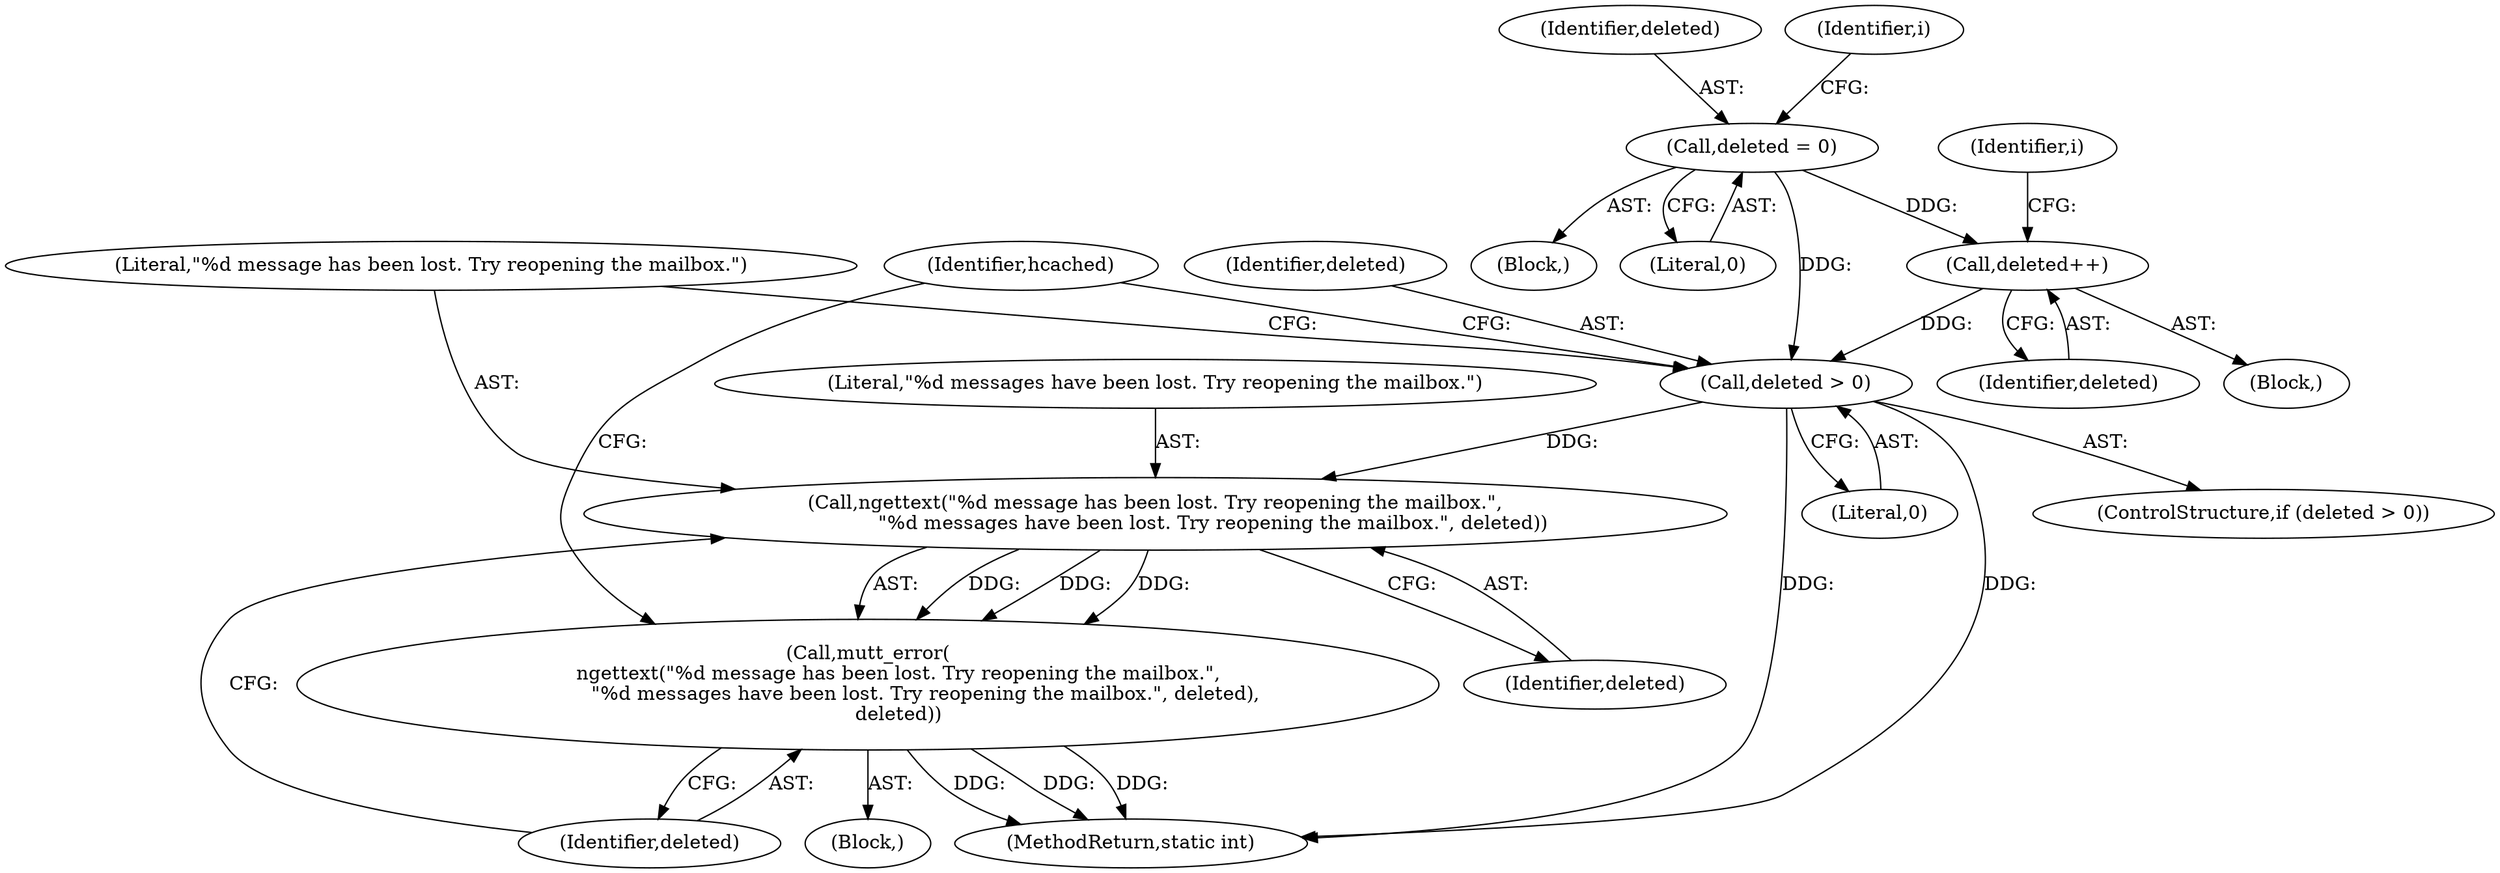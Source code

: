 digraph "0_neomutt_9bfab35522301794483f8f9ed60820bdec9be59e_1@API" {
"1000260" [label="(Call,deleted = 0)"];
"1000290" [label="(Call,deleted++)"];
"1000293" [label="(Call,deleted > 0)"];
"1000298" [label="(Call,ngettext(\"%d message has been lost. Try reopening the mailbox.\",\n                   \"%d messages have been lost. Try reopening the mailbox.\", deleted))"];
"1000297" [label="(Call,mutt_error(\n          ngettext(\"%d message has been lost. Try reopening the mailbox.\",\n                   \"%d messages have been lost. Try reopening the mailbox.\", deleted),\n          deleted))"];
"1000613" [label="(MethodReturn,static int)"];
"1000300" [label="(Literal,\"%d messages have been lost. Try reopening the mailbox.\")"];
"1000295" [label="(Literal,0)"];
"1000261" [label="(Identifier,deleted)"];
"1000302" [label="(Identifier,deleted)"];
"1000294" [label="(Identifier,deleted)"];
"1000280" [label="(Block,)"];
"1000297" [label="(Call,mutt_error(\n          ngettext(\"%d message has been lost. Try reopening the mailbox.\",\n                   \"%d messages have been lost. Try reopening the mailbox.\", deleted),\n          deleted))"];
"1000256" [label="(Block,)"];
"1000296" [label="(Block,)"];
"1000291" [label="(Identifier,deleted)"];
"1000292" [label="(ControlStructure,if (deleted > 0))"];
"1000264" [label="(Identifier,i)"];
"1000299" [label="(Literal,\"%d message has been lost. Try reopening the mailbox.\")"];
"1000290" [label="(Call,deleted++)"];
"1000262" [label="(Literal,0)"];
"1000260" [label="(Call,deleted = 0)"];
"1000305" [label="(Identifier,hcached)"];
"1000301" [label="(Identifier,deleted)"];
"1000267" [label="(Identifier,i)"];
"1000298" [label="(Call,ngettext(\"%d message has been lost. Try reopening the mailbox.\",\n                   \"%d messages have been lost. Try reopening the mailbox.\", deleted))"];
"1000293" [label="(Call,deleted > 0)"];
"1000260" -> "1000256"  [label="AST: "];
"1000260" -> "1000262"  [label="CFG: "];
"1000261" -> "1000260"  [label="AST: "];
"1000262" -> "1000260"  [label="AST: "];
"1000264" -> "1000260"  [label="CFG: "];
"1000260" -> "1000290"  [label="DDG: "];
"1000260" -> "1000293"  [label="DDG: "];
"1000290" -> "1000280"  [label="AST: "];
"1000290" -> "1000291"  [label="CFG: "];
"1000291" -> "1000290"  [label="AST: "];
"1000267" -> "1000290"  [label="CFG: "];
"1000290" -> "1000293"  [label="DDG: "];
"1000293" -> "1000292"  [label="AST: "];
"1000293" -> "1000295"  [label="CFG: "];
"1000294" -> "1000293"  [label="AST: "];
"1000295" -> "1000293"  [label="AST: "];
"1000299" -> "1000293"  [label="CFG: "];
"1000305" -> "1000293"  [label="CFG: "];
"1000293" -> "1000613"  [label="DDG: "];
"1000293" -> "1000613"  [label="DDG: "];
"1000293" -> "1000298"  [label="DDG: "];
"1000298" -> "1000297"  [label="AST: "];
"1000298" -> "1000301"  [label="CFG: "];
"1000299" -> "1000298"  [label="AST: "];
"1000300" -> "1000298"  [label="AST: "];
"1000301" -> "1000298"  [label="AST: "];
"1000302" -> "1000298"  [label="CFG: "];
"1000298" -> "1000297"  [label="DDG: "];
"1000298" -> "1000297"  [label="DDG: "];
"1000298" -> "1000297"  [label="DDG: "];
"1000297" -> "1000296"  [label="AST: "];
"1000297" -> "1000302"  [label="CFG: "];
"1000302" -> "1000297"  [label="AST: "];
"1000305" -> "1000297"  [label="CFG: "];
"1000297" -> "1000613"  [label="DDG: "];
"1000297" -> "1000613"  [label="DDG: "];
"1000297" -> "1000613"  [label="DDG: "];
}
